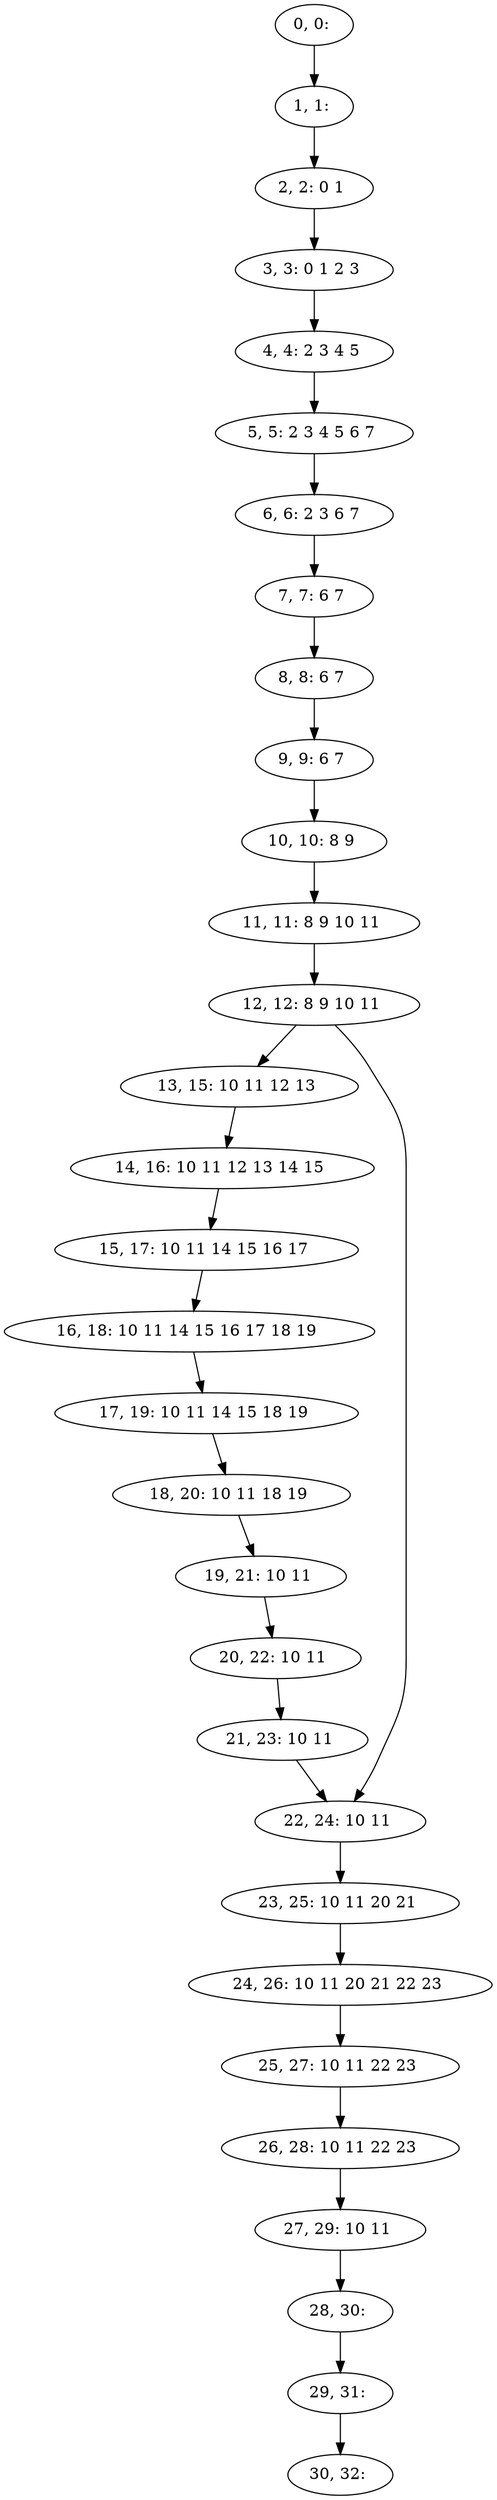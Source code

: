 digraph G {
0[label="0, 0: "];
1[label="1, 1: "];
2[label="2, 2: 0 1 "];
3[label="3, 3: 0 1 2 3 "];
4[label="4, 4: 2 3 4 5 "];
5[label="5, 5: 2 3 4 5 6 7 "];
6[label="6, 6: 2 3 6 7 "];
7[label="7, 7: 6 7 "];
8[label="8, 8: 6 7 "];
9[label="9, 9: 6 7 "];
10[label="10, 10: 8 9 "];
11[label="11, 11: 8 9 10 11 "];
12[label="12, 12: 8 9 10 11 "];
13[label="13, 15: 10 11 12 13 "];
14[label="14, 16: 10 11 12 13 14 15 "];
15[label="15, 17: 10 11 14 15 16 17 "];
16[label="16, 18: 10 11 14 15 16 17 18 19 "];
17[label="17, 19: 10 11 14 15 18 19 "];
18[label="18, 20: 10 11 18 19 "];
19[label="19, 21: 10 11 "];
20[label="20, 22: 10 11 "];
21[label="21, 23: 10 11 "];
22[label="22, 24: 10 11 "];
23[label="23, 25: 10 11 20 21 "];
24[label="24, 26: 10 11 20 21 22 23 "];
25[label="25, 27: 10 11 22 23 "];
26[label="26, 28: 10 11 22 23 "];
27[label="27, 29: 10 11 "];
28[label="28, 30: "];
29[label="29, 31: "];
30[label="30, 32: "];
0->1 ;
1->2 ;
2->3 ;
3->4 ;
4->5 ;
5->6 ;
6->7 ;
7->8 ;
8->9 ;
9->10 ;
10->11 ;
11->12 ;
12->13 ;
12->22 ;
13->14 ;
14->15 ;
15->16 ;
16->17 ;
17->18 ;
18->19 ;
19->20 ;
20->21 ;
21->22 ;
22->23 ;
23->24 ;
24->25 ;
25->26 ;
26->27 ;
27->28 ;
28->29 ;
29->30 ;
}

